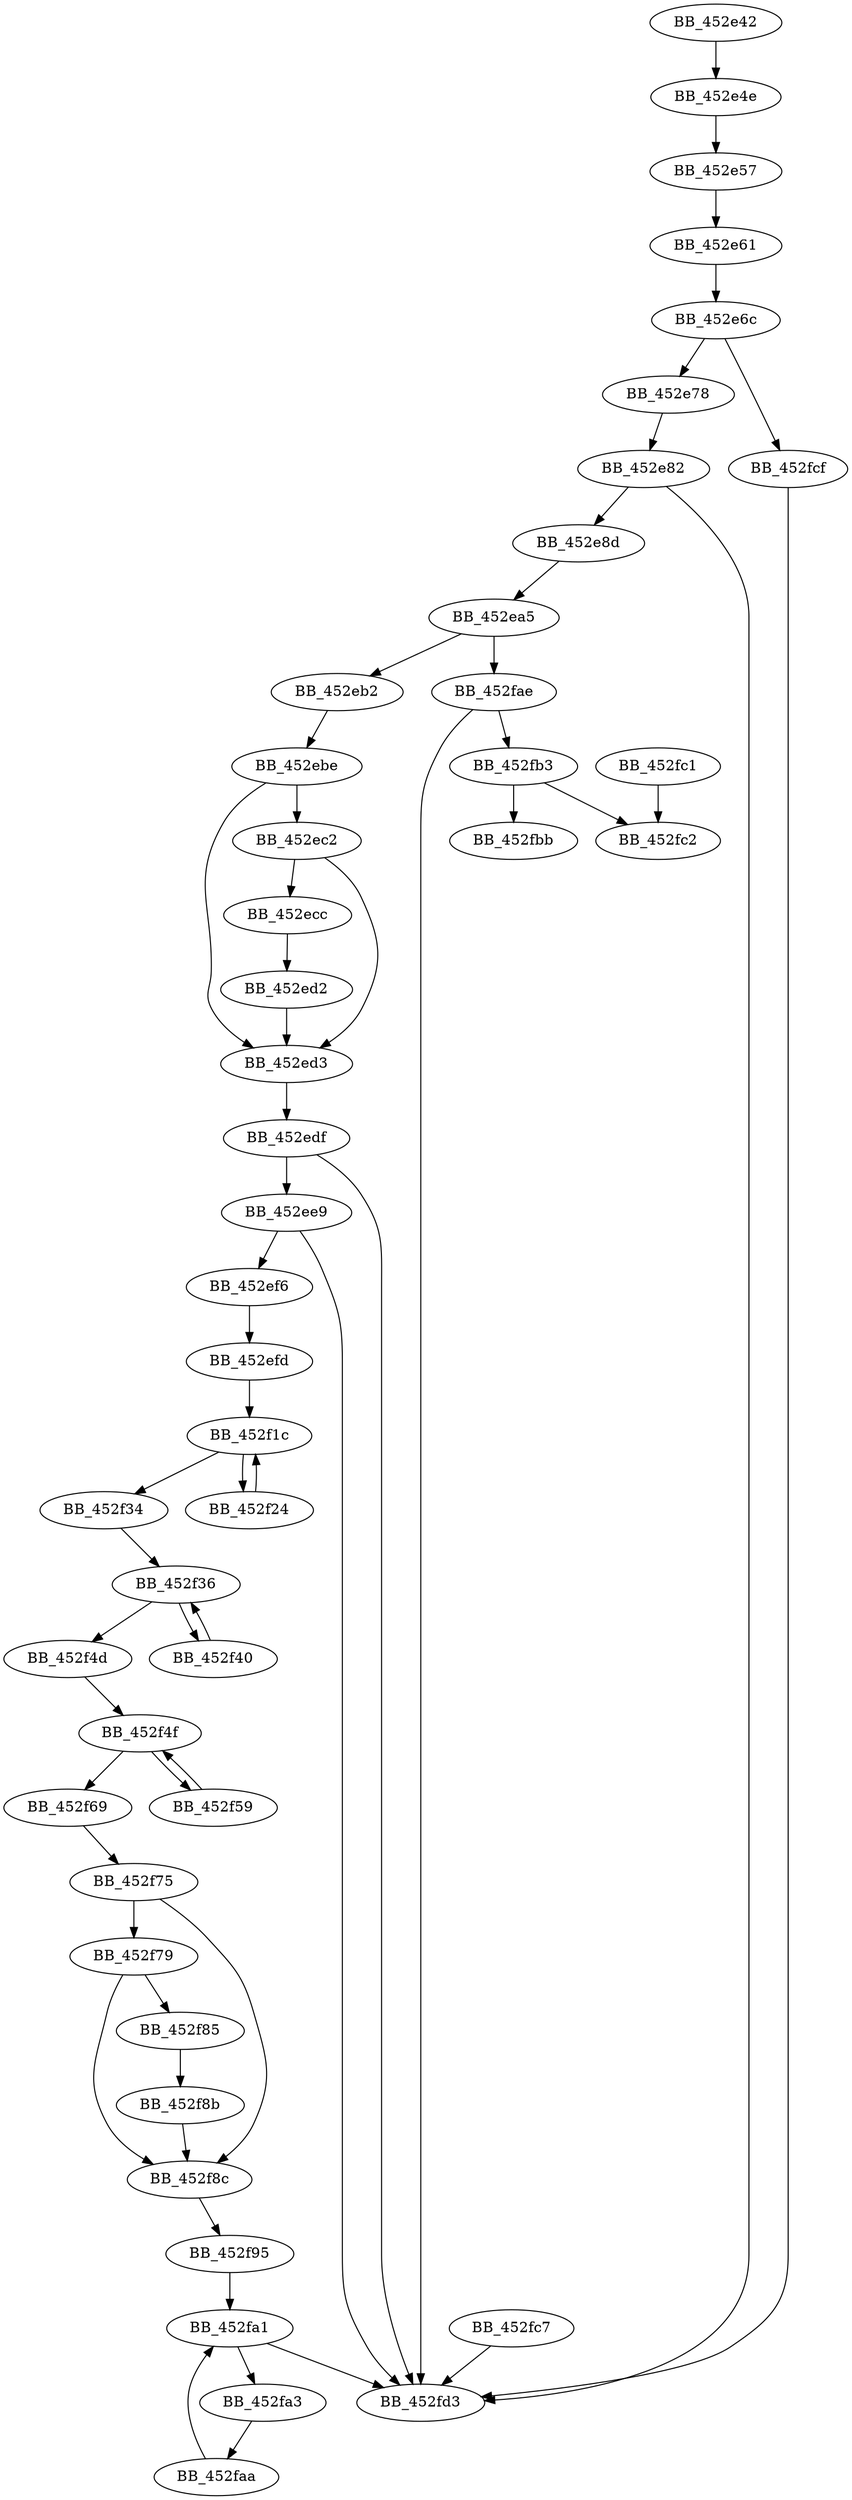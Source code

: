 DiGraph sub_452E42{
BB_452e42->BB_452e4e
BB_452e4e->BB_452e57
BB_452e57->BB_452e61
BB_452e61->BB_452e6c
BB_452e6c->BB_452e78
BB_452e6c->BB_452fcf
BB_452e78->BB_452e82
BB_452e82->BB_452e8d
BB_452e82->BB_452fd3
BB_452e8d->BB_452ea5
BB_452ea5->BB_452eb2
BB_452ea5->BB_452fae
BB_452eb2->BB_452ebe
BB_452ebe->BB_452ec2
BB_452ebe->BB_452ed3
BB_452ec2->BB_452ecc
BB_452ec2->BB_452ed3
BB_452ecc->BB_452ed2
BB_452ed2->BB_452ed3
BB_452ed3->BB_452edf
BB_452edf->BB_452ee9
BB_452edf->BB_452fd3
BB_452ee9->BB_452ef6
BB_452ee9->BB_452fd3
BB_452ef6->BB_452efd
BB_452efd->BB_452f1c
BB_452f1c->BB_452f24
BB_452f1c->BB_452f34
BB_452f24->BB_452f1c
BB_452f34->BB_452f36
BB_452f36->BB_452f40
BB_452f36->BB_452f4d
BB_452f40->BB_452f36
BB_452f4d->BB_452f4f
BB_452f4f->BB_452f59
BB_452f4f->BB_452f69
BB_452f59->BB_452f4f
BB_452f69->BB_452f75
BB_452f75->BB_452f79
BB_452f75->BB_452f8c
BB_452f79->BB_452f85
BB_452f79->BB_452f8c
BB_452f85->BB_452f8b
BB_452f8b->BB_452f8c
BB_452f8c->BB_452f95
BB_452f95->BB_452fa1
BB_452fa1->BB_452fa3
BB_452fa1->BB_452fd3
BB_452fa3->BB_452faa
BB_452faa->BB_452fa1
BB_452fae->BB_452fb3
BB_452fae->BB_452fd3
BB_452fb3->BB_452fbb
BB_452fb3->BB_452fc2
BB_452fc1->BB_452fc2
BB_452fc7->BB_452fd3
BB_452fcf->BB_452fd3
}
